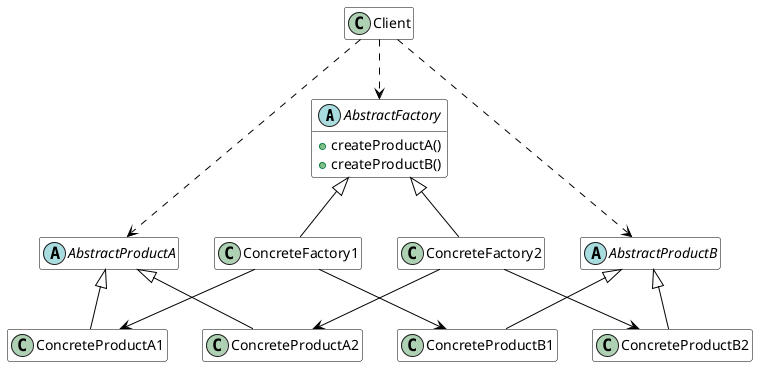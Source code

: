 @startuml
hide empty attributes
hide empty members
skinparam backgroundcolor White
skinparam class {
 ArrowColor Black
 BackgroundColor White
 BorderColor Black
}

abstract class AbstractFactory {
 + createProductA()
 + createProductB()
}
abstract class AbstractProductA
abstract class AbstractProductB

AbstractFactory <|-- ConcreteFactory1
AbstractFactory <|-- ConcreteFactory2

AbstractProductA <|-- ConcreteProductA1
AbstractProductA <|-- ConcreteProductA2
AbstractProductB <|-- ConcreteProductB1
AbstractProductB <|-- ConcreteProductB2

Client ..> AbstractFactory
Client ..> AbstractProductA
Client ..> AbstractProductB

ConcreteFactory1 --> ConcreteProductA1
ConcreteFactory1 --> ConcreteProductB1
ConcreteFactory2 --> ConcreteProductA2
ConcreteFactory2 --> ConcreteProductB2
@enduml
